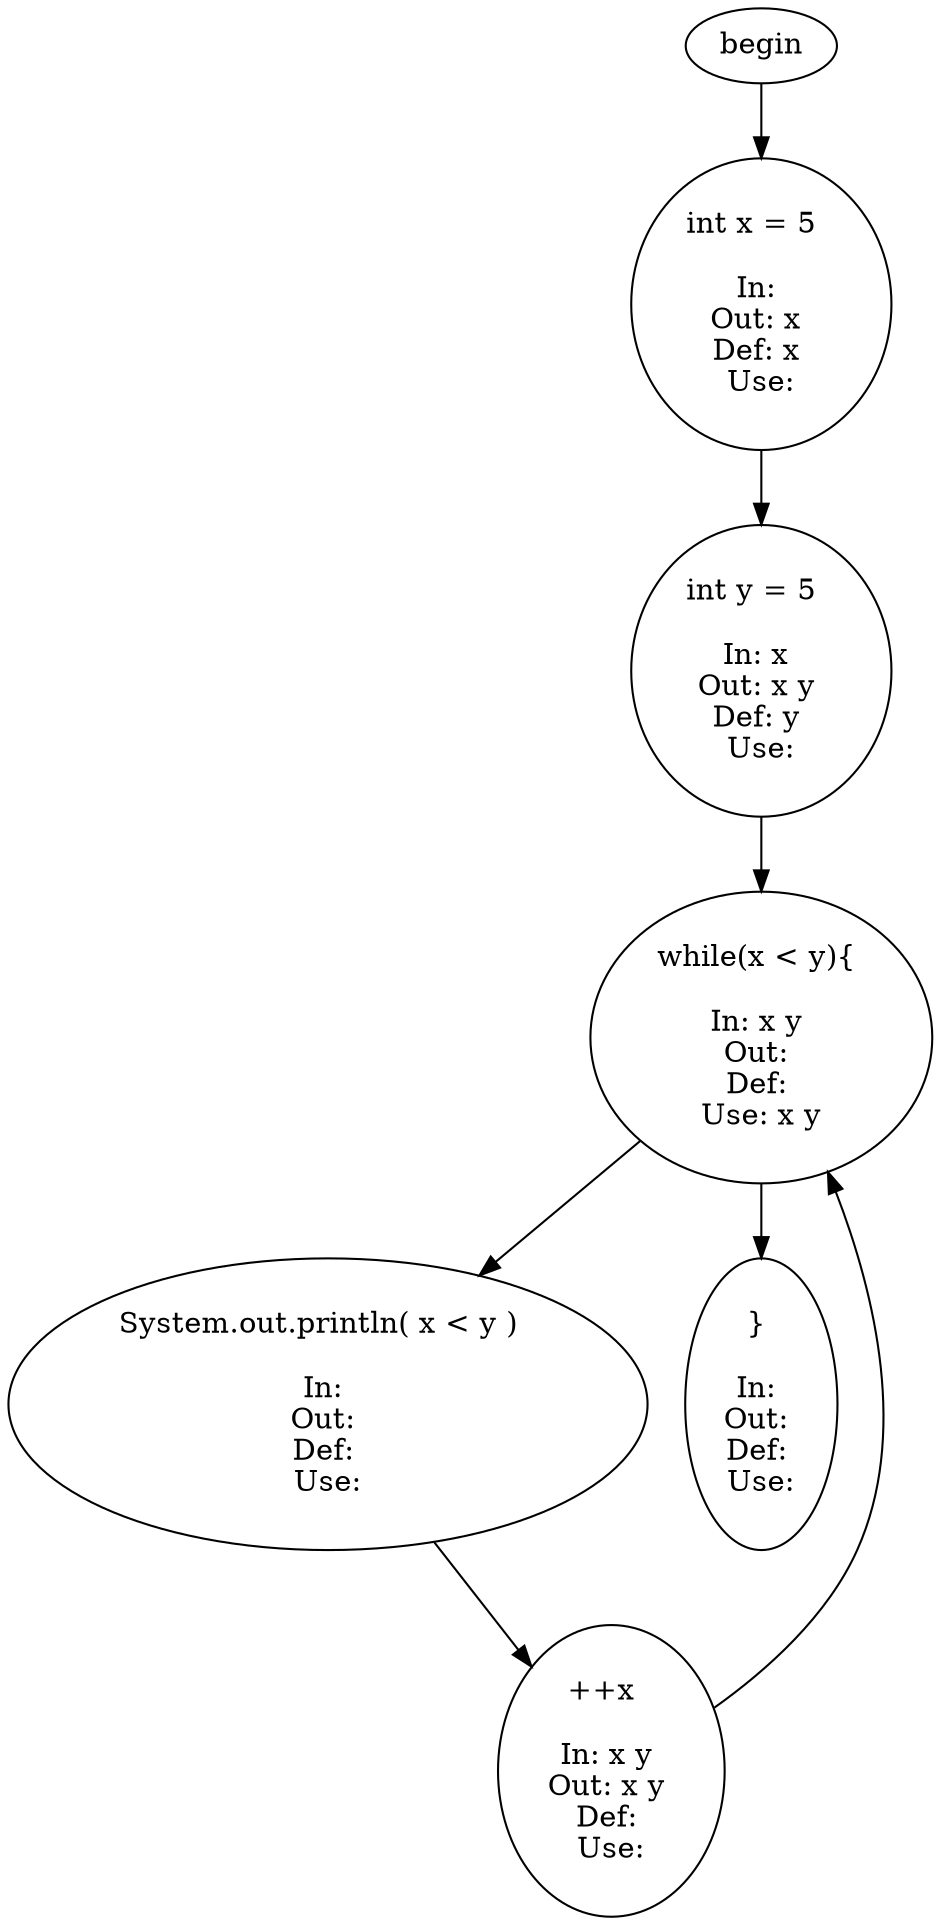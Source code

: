 digraph test3 { 
"begin"->" int x = 5 "
" int x = 5 "->" int y = 5 ";
" int y = 5 "->" while(x < y){";
" while(x < y){"->" System.out.println( x < y ) ";
" while(x < y){"->" }";
" System.out.println( x < y ) "->" ++x ";
" ++x "->" while(x < y){";
" int x = 5 " [label="int x = 5  

In: 
Out: x 
Def: x 
Use:"];
" int y = 5 " [label="int y = 5  

In: x 
Out: x y 
Def: y 
Use:"];
" while(x < y){" [label="while(x < y){ 

In: x y 
Out: 
Def: 
Use: x y"];
" System.out.println( x < y ) " [label="System.out.println( x < y )  

In: 
Out: 
Def: 
Use:"];
" ++x " [label="++x  

In: x y 
Out: x y 
Def: 
Use:"];
" }" [label="} 

In: 
Out: 
Def: 
Use:"];
}
